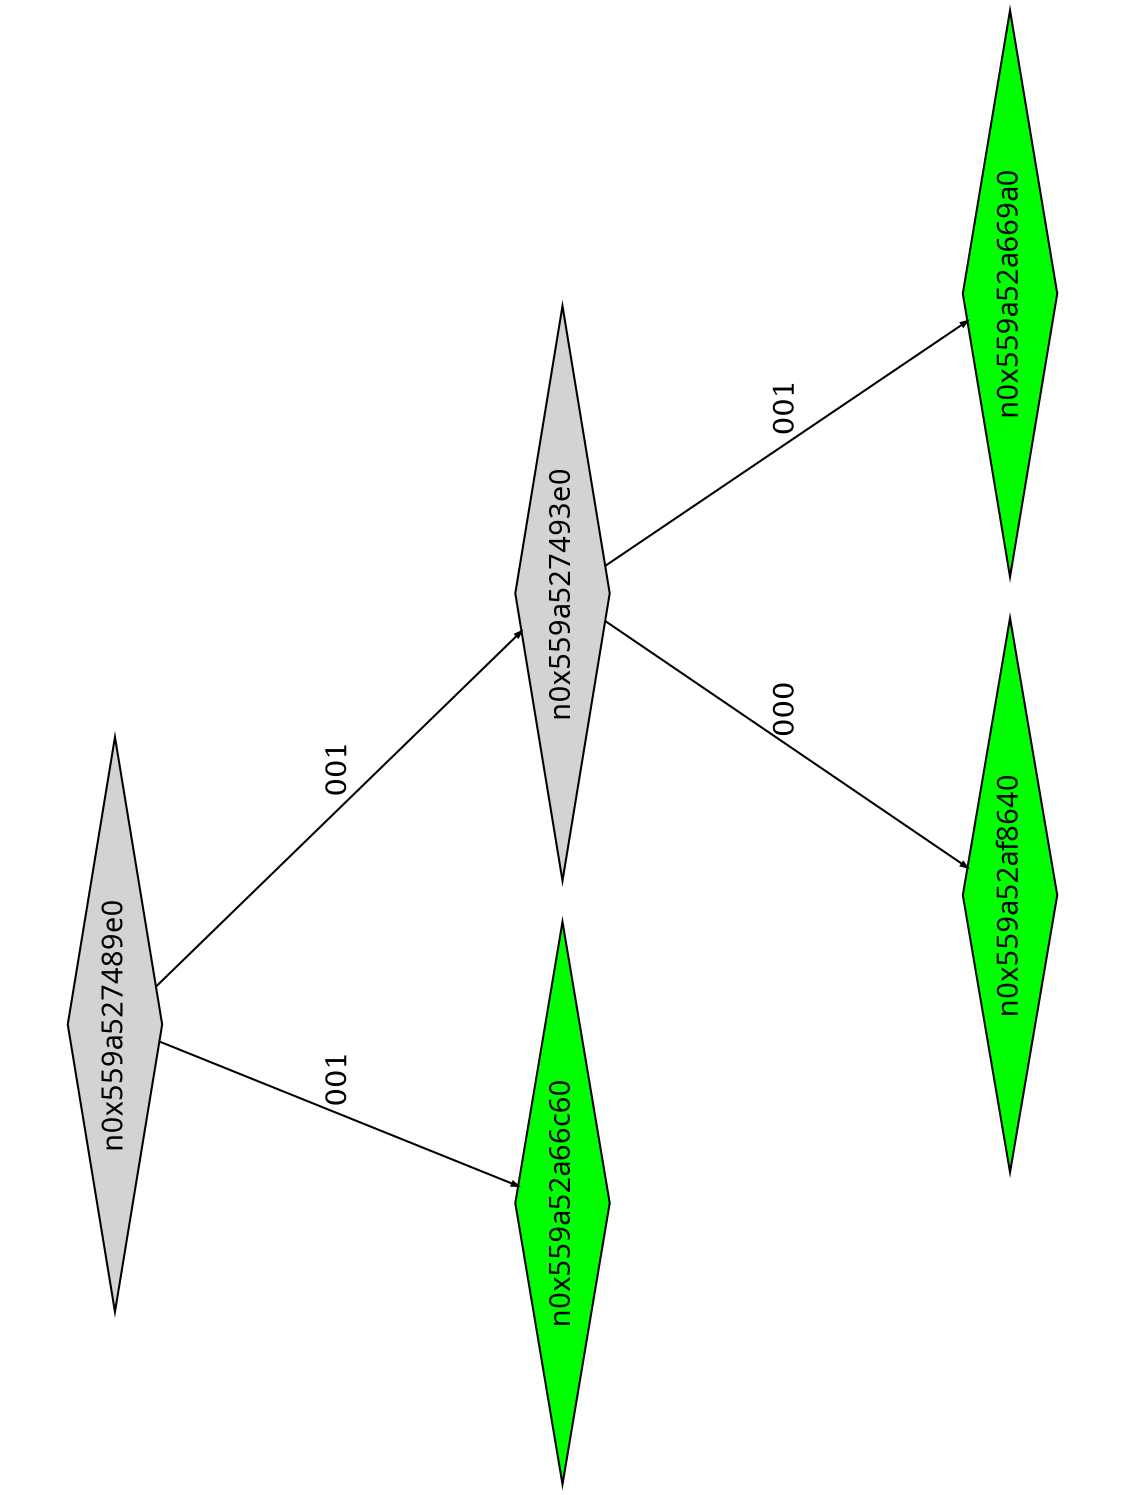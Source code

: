 digraph G {
	size="10,7.5";
	ratio=fill;
	rotate=90;
	center = "true";
	node [style="filled",width=.1,height=.1,fontname="Terminus"]
	edge [arrowsize=.3]
	n0x559a527489e0 [shape=diamond];
	n0x559a527489e0 -> n0x559a52a66c60 [label=001];
	n0x559a527489e0 -> n0x559a527493e0 [label=001];
	n0x559a527493e0 [shape=diamond];
	n0x559a527493e0 -> n0x559a52af8640 [label=000];
	n0x559a527493e0 -> n0x559a52a669a0 [label=001];
	n0x559a52a669a0 [shape=diamond,fillcolor=green];
	n0x559a52af8640 [shape=diamond,fillcolor=green];
	n0x559a52a66c60 [shape=diamond,fillcolor=green];
}
